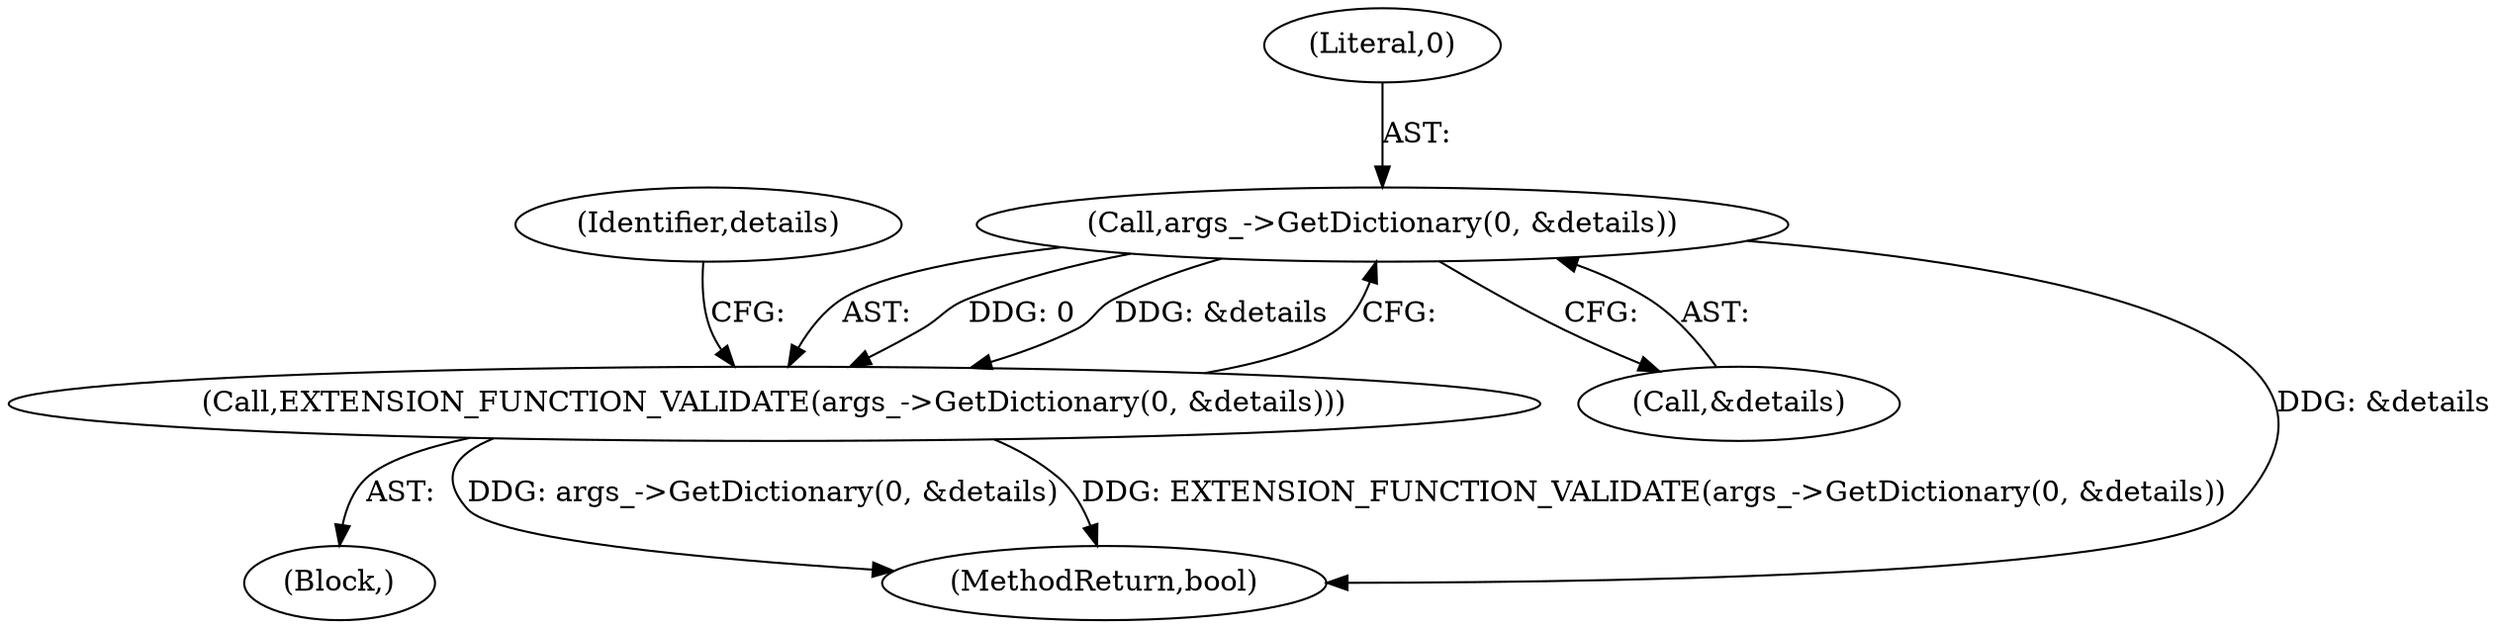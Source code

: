 digraph "0_Chrome_b7e899141194fa27d55a990e38ae8bdcc5183a90_1@pointer" {
"1000107" [label="(Call,args_->GetDictionary(0, &details))"];
"1000106" [label="(Call,EXTENSION_FUNCTION_VALIDATE(args_->GetDictionary(0, &details)))"];
"1000104" [label="(Block,)"];
"1000109" [label="(Call,&details)"];
"1000106" [label="(Call,EXTENSION_FUNCTION_VALIDATE(args_->GetDictionary(0, &details)))"];
"1000185" [label="(MethodReturn,bool)"];
"1000112" [label="(Identifier,details)"];
"1000108" [label="(Literal,0)"];
"1000107" [label="(Call,args_->GetDictionary(0, &details))"];
"1000107" -> "1000106"  [label="AST: "];
"1000107" -> "1000109"  [label="CFG: "];
"1000108" -> "1000107"  [label="AST: "];
"1000109" -> "1000107"  [label="AST: "];
"1000106" -> "1000107"  [label="CFG: "];
"1000107" -> "1000185"  [label="DDG: &details"];
"1000107" -> "1000106"  [label="DDG: 0"];
"1000107" -> "1000106"  [label="DDG: &details"];
"1000106" -> "1000104"  [label="AST: "];
"1000112" -> "1000106"  [label="CFG: "];
"1000106" -> "1000185"  [label="DDG: args_->GetDictionary(0, &details)"];
"1000106" -> "1000185"  [label="DDG: EXTENSION_FUNCTION_VALIDATE(args_->GetDictionary(0, &details))"];
}

